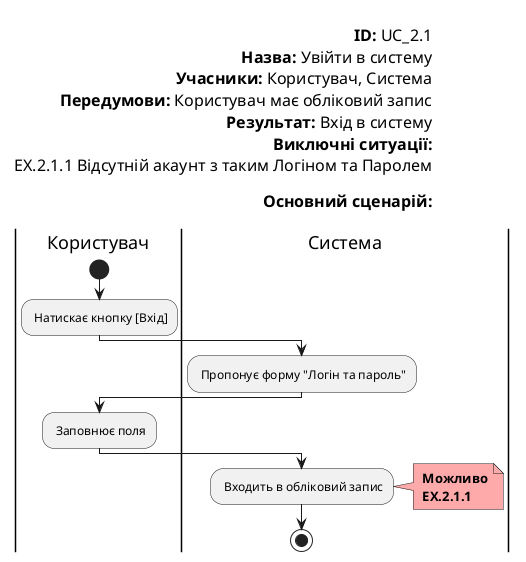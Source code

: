 @startuml
left header
        
        <font color=000 size=16><b>ID:</b> UC_2.1
        <font color=000 size=16><b>Назва:</b> Увійти в систему
        <font color=000 size=16><b>Учасники:</b> Користувач, Система
        <font color=000 size=16><b>Передумови:</b> Користувач має обліковий запис
        <font color=000 size=16><b>Результат:</b> Вхід в систему
        <font color=000 size=16><b>Виключні ситуації:</b>
        <font color=000 size=16> EX.2.1.1 Відсутній акаунт з таким Логіном та Паролем
        
        <font color=000 size=16><b>Основний сценарій:</b>
        
    end header

    |Користувач|
        start
        : Натискає кнопку [Вхід];
    |Система|
        : Пропонує форму "Логін та пароль";
    |Користувач|    
        : Заповнює поля;
    |Система|
        : Входить в обліковий запис;
        note right #ffaaaa
        <b> Можливо
        <b> EX.2.1.1
        end note
        stop;
@enduml
